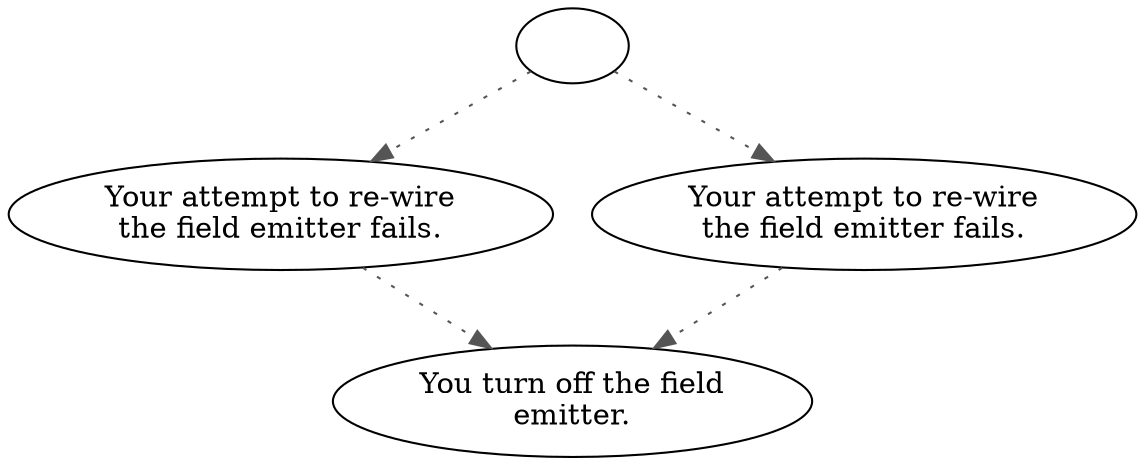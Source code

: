 digraph FIELDGEN {
  "start" [style=filled       fillcolor="#FFFFFF"       color="#000000"]
  "start" -> "use_obj_on_p_proc" [style=dotted color="#555555"]
  "start" -> "use_skill_on_p_proc" [style=dotted color="#555555"]
  "start" [label=""]
  "use_obj_on_p_proc" [style=filled       fillcolor="#FFFFFF"       color="#000000"]
  "use_obj_on_p_proc" -> "turn_field_off" [style=dotted color="#555555"]
  "use_obj_on_p_proc" [label="Your attempt to re-wire\nthe field emitter fails."]
  "use_skill_on_p_proc" [style=filled       fillcolor="#FFFFFF"       color="#000000"]
  "use_skill_on_p_proc" -> "turn_field_off" [style=dotted color="#555555"]
  "use_skill_on_p_proc" [label="Your attempt to re-wire\nthe field emitter fails."]
  "turn_field_off" [style=filled       fillcolor="#FFFFFF"       color="#000000"]
  "turn_field_off" [label="You turn off the field\nemitter."]
}